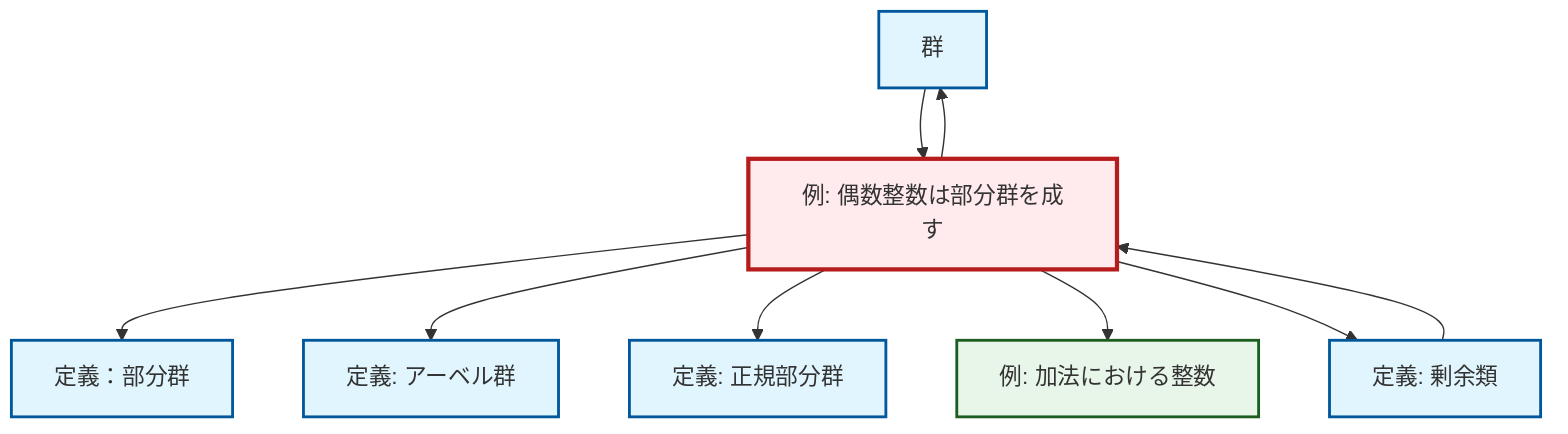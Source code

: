 graph TD
    classDef definition fill:#e1f5fe,stroke:#01579b,stroke-width:2px
    classDef theorem fill:#f3e5f5,stroke:#4a148c,stroke-width:2px
    classDef axiom fill:#fff3e0,stroke:#e65100,stroke-width:2px
    classDef example fill:#e8f5e9,stroke:#1b5e20,stroke-width:2px
    classDef current fill:#ffebee,stroke:#b71c1c,stroke-width:3px
    def-group["群"]:::definition
    def-abelian-group["定義: アーベル群"]:::definition
    def-normal-subgroup["定義: 正規部分群"]:::definition
    def-subgroup["定義：部分群"]:::definition
    ex-integers-addition["例: 加法における整数"]:::example
    ex-even-integers-subgroup["例: 偶数整数は部分群を成す"]:::example
    def-coset["定義: 剰余類"]:::definition
    ex-even-integers-subgroup --> def-subgroup
    ex-even-integers-subgroup --> def-group
    ex-even-integers-subgroup --> def-abelian-group
    ex-even-integers-subgroup --> def-normal-subgroup
    ex-even-integers-subgroup --> ex-integers-addition
    def-coset --> ex-even-integers-subgroup
    ex-even-integers-subgroup --> def-coset
    def-group --> ex-even-integers-subgroup
    class ex-even-integers-subgroup current